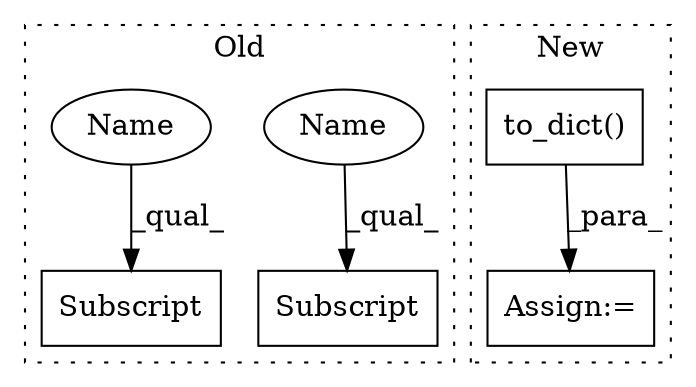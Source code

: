 digraph G {
subgraph cluster0 {
1 [label="Subscript" a="63" s="5901,0" l="22,0" shape="box"];
4 [label="Subscript" a="63" s="5959,0" l="22,0" shape="box"];
5 [label="Name" a="87" s="5959" l="8" shape="ellipse"];
6 [label="Name" a="87" s="5901" l="8" shape="ellipse"];
label = "Old";
style="dotted";
}
subgraph cluster1 {
2 [label="to_dict()" a="75" s="6635" l="18" shape="box"];
3 [label="Assign:=" a="68" s="6632" l="3" shape="box"];
label = "New";
style="dotted";
}
2 -> 3 [label="_para_"];
5 -> 4 [label="_qual_"];
6 -> 1 [label="_qual_"];
}